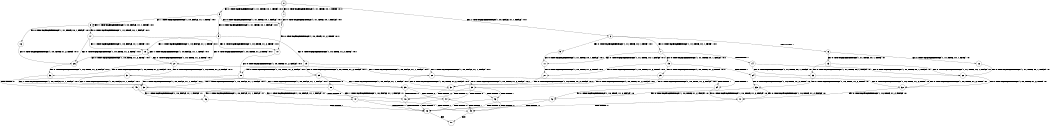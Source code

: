 digraph BCG {
size = "7, 10.5";
center = TRUE;
node [shape = circle];
0 [peripheries = 2];
0 -> 1 [label = "EX !0 !ATOMIC_EXCH_BRANCH (1, +1, TRUE, +0, 1, TRUE) !:0:1:"];
0 -> 2 [label = "EX !1 !ATOMIC_EXCH_BRANCH (1, +0, FALSE, +1, 1, FALSE) !:0:1:"];
0 -> 3 [label = "EX !0 !ATOMIC_EXCH_BRANCH (1, +1, TRUE, +0, 1, TRUE) !:0:1:"];
1 -> 4 [label = "EX !0 !ATOMIC_EXCH_BRANCH (1, +1, TRUE, +0, 1, FALSE) !:0:1:"];
2 -> 5 [label = "EX !0 !ATOMIC_EXCH_BRANCH (1, +1, TRUE, +0, 1, TRUE) !:0:1:"];
2 -> 6 [label = "TERMINATE !1"];
2 -> 7 [label = "EX !0 !ATOMIC_EXCH_BRANCH (1, +1, TRUE, +0, 1, TRUE) !:0:1:"];
3 -> 4 [label = "EX !0 !ATOMIC_EXCH_BRANCH (1, +1, TRUE, +0, 1, FALSE) !:0:1:"];
3 -> 8 [label = "EX !1 !ATOMIC_EXCH_BRANCH (1, +0, FALSE, +1, 1, TRUE) !:0:1:"];
3 -> 9 [label = "EX !0 !ATOMIC_EXCH_BRANCH (1, +1, TRUE, +0, 1, FALSE) !:0:1:"];
4 -> 10 [label = "EX !0 !ATOMIC_EXCH_BRANCH (1, +0, TRUE, +1, 2, TRUE) !:0:1:"];
5 -> 11 [label = "EX !0 !ATOMIC_EXCH_BRANCH (1, +1, TRUE, +0, 1, FALSE) !:0:1:"];
6 -> 12 [label = "EX !0 !ATOMIC_EXCH_BRANCH (1, +1, TRUE, +0, 1, TRUE) !:0:"];
6 -> 13 [label = "EX !0 !ATOMIC_EXCH_BRANCH (1, +1, TRUE, +0, 1, TRUE) !:0:"];
7 -> 11 [label = "EX !0 !ATOMIC_EXCH_BRANCH (1, +1, TRUE, +0, 1, FALSE) !:0:1:"];
7 -> 14 [label = "TERMINATE !1"];
7 -> 15 [label = "EX !0 !ATOMIC_EXCH_BRANCH (1, +1, TRUE, +0, 1, FALSE) !:0:1:"];
8 -> 16 [label = "EX !0 !ATOMIC_EXCH_BRANCH (1, +1, TRUE, +0, 1, FALSE) !:0:1:"];
8 -> 8 [label = "EX !1 !ATOMIC_EXCH_BRANCH (1, +0, FALSE, +1, 1, TRUE) !:0:1:"];
8 -> 17 [label = "EX !0 !ATOMIC_EXCH_BRANCH (1, +1, TRUE, +0, 1, FALSE) !:0:1:"];
9 -> 10 [label = "EX !0 !ATOMIC_EXCH_BRANCH (1, +0, TRUE, +1, 2, TRUE) !:0:1:"];
9 -> 18 [label = "EX !1 !ATOMIC_EXCH_BRANCH (1, +0, FALSE, +1, 1, TRUE) !:0:1:"];
9 -> 19 [label = "EX !0 !ATOMIC_EXCH_BRANCH (1, +0, TRUE, +1, 2, TRUE) !:0:1:"];
10 -> 20 [label = "EX !0 !ATOMIC_EXCH_BRANCH (1, +0, TRUE, +1, 2, FALSE) !:0:1:"];
11 -> 21 [label = "EX !0 !ATOMIC_EXCH_BRANCH (1, +0, TRUE, +1, 2, TRUE) !:0:1:"];
12 -> 22 [label = "EX !0 !ATOMIC_EXCH_BRANCH (1, +1, TRUE, +0, 1, FALSE) !:0:"];
13 -> 22 [label = "EX !0 !ATOMIC_EXCH_BRANCH (1, +1, TRUE, +0, 1, FALSE) !:0:"];
13 -> 23 [label = "EX !0 !ATOMIC_EXCH_BRANCH (1, +1, TRUE, +0, 1, FALSE) !:0:"];
14 -> 22 [label = "EX !0 !ATOMIC_EXCH_BRANCH (1, +1, TRUE, +0, 1, FALSE) !:0:"];
14 -> 23 [label = "EX !0 !ATOMIC_EXCH_BRANCH (1, +1, TRUE, +0, 1, FALSE) !:0:"];
15 -> 21 [label = "EX !0 !ATOMIC_EXCH_BRANCH (1, +0, TRUE, +1, 2, TRUE) !:0:1:"];
15 -> 24 [label = "TERMINATE !1"];
15 -> 25 [label = "EX !0 !ATOMIC_EXCH_BRANCH (1, +0, TRUE, +1, 2, TRUE) !:0:1:"];
16 -> 26 [label = "EX !0 !ATOMIC_EXCH_BRANCH (1, +0, TRUE, +1, 2, TRUE) !:0:1:"];
17 -> 26 [label = "EX !0 !ATOMIC_EXCH_BRANCH (1, +0, TRUE, +1, 2, TRUE) !:0:1:"];
17 -> 18 [label = "EX !1 !ATOMIC_EXCH_BRANCH (1, +0, FALSE, +1, 1, TRUE) !:0:1:"];
17 -> 27 [label = "EX !0 !ATOMIC_EXCH_BRANCH (1, +0, TRUE, +1, 2, TRUE) !:0:1:"];
18 -> 26 [label = "EX !0 !ATOMIC_EXCH_BRANCH (1, +0, TRUE, +1, 2, TRUE) !:0:1:"];
18 -> 18 [label = "EX !1 !ATOMIC_EXCH_BRANCH (1, +0, FALSE, +1, 1, TRUE) !:0:1:"];
18 -> 27 [label = "EX !0 !ATOMIC_EXCH_BRANCH (1, +0, TRUE, +1, 2, TRUE) !:0:1:"];
19 -> 20 [label = "EX !0 !ATOMIC_EXCH_BRANCH (1, +0, TRUE, +1, 2, FALSE) !:0:1:"];
19 -> 28 [label = "EX !1 !ATOMIC_EXCH_BRANCH (1, +0, FALSE, +1, 1, FALSE) !:0:1:"];
19 -> 29 [label = "EX !0 !ATOMIC_EXCH_BRANCH (1, +0, TRUE, +1, 2, FALSE) !:0:1:"];
20 -> 30 [label = "EX !1 !ATOMIC_EXCH_BRANCH (1, +0, FALSE, +1, 1, FALSE) !:0:1:"];
21 -> 31 [label = "EX !0 !ATOMIC_EXCH_BRANCH (1, +0, TRUE, +1, 2, FALSE) !:0:1:"];
22 -> 32 [label = "EX !0 !ATOMIC_EXCH_BRANCH (1, +0, TRUE, +1, 2, TRUE) !:0:"];
23 -> 32 [label = "EX !0 !ATOMIC_EXCH_BRANCH (1, +0, TRUE, +1, 2, TRUE) !:0:"];
23 -> 33 [label = "EX !0 !ATOMIC_EXCH_BRANCH (1, +0, TRUE, +1, 2, TRUE) !:0:"];
24 -> 32 [label = "EX !0 !ATOMIC_EXCH_BRANCH (1, +0, TRUE, +1, 2, TRUE) !:0:"];
24 -> 33 [label = "EX !0 !ATOMIC_EXCH_BRANCH (1, +0, TRUE, +1, 2, TRUE) !:0:"];
25 -> 31 [label = "EX !0 !ATOMIC_EXCH_BRANCH (1, +0, TRUE, +1, 2, FALSE) !:0:1:"];
25 -> 34 [label = "TERMINATE !1"];
25 -> 35 [label = "EX !0 !ATOMIC_EXCH_BRANCH (1, +0, TRUE, +1, 2, FALSE) !:0:1:"];
26 -> 36 [label = "EX !0 !ATOMIC_EXCH_BRANCH (1, +0, TRUE, +1, 2, FALSE) !:0:1:"];
27 -> 36 [label = "EX !0 !ATOMIC_EXCH_BRANCH (1, +0, TRUE, +1, 2, FALSE) !:0:1:"];
27 -> 28 [label = "EX !1 !ATOMIC_EXCH_BRANCH (1, +0, FALSE, +1, 1, FALSE) !:0:1:"];
27 -> 37 [label = "EX !0 !ATOMIC_EXCH_BRANCH (1, +0, TRUE, +1, 2, FALSE) !:0:1:"];
28 -> 31 [label = "EX !0 !ATOMIC_EXCH_BRANCH (1, +0, TRUE, +1, 2, FALSE) !:0:1:"];
28 -> 34 [label = "TERMINATE !1"];
28 -> 35 [label = "EX !0 !ATOMIC_EXCH_BRANCH (1, +0, TRUE, +1, 2, FALSE) !:0:1:"];
29 -> 30 [label = "EX !1 !ATOMIC_EXCH_BRANCH (1, +0, FALSE, +1, 1, FALSE) !:0:1:"];
29 -> 38 [label = "TERMINATE !0"];
29 -> 39 [label = "EX !1 !ATOMIC_EXCH_BRANCH (1, +0, FALSE, +1, 1, FALSE) !:0:1:"];
30 -> 40 [label = "TERMINATE !0"];
31 -> 40 [label = "TERMINATE !0"];
32 -> 41 [label = "EX !0 !ATOMIC_EXCH_BRANCH (1, +0, TRUE, +1, 2, FALSE) !:0:"];
33 -> 41 [label = "EX !0 !ATOMIC_EXCH_BRANCH (1, +0, TRUE, +1, 2, FALSE) !:0:"];
33 -> 42 [label = "EX !0 !ATOMIC_EXCH_BRANCH (1, +0, TRUE, +1, 2, FALSE) !:0:"];
34 -> 41 [label = "EX !0 !ATOMIC_EXCH_BRANCH (1, +0, TRUE, +1, 2, FALSE) !:0:"];
34 -> 42 [label = "EX !0 !ATOMIC_EXCH_BRANCH (1, +0, TRUE, +1, 2, FALSE) !:0:"];
35 -> 40 [label = "TERMINATE !0"];
35 -> 43 [label = "TERMINATE !1"];
35 -> 44 [label = "TERMINATE !0"];
36 -> 30 [label = "EX !1 !ATOMIC_EXCH_BRANCH (1, +0, FALSE, +1, 1, FALSE) !:0:1:"];
37 -> 30 [label = "EX !1 !ATOMIC_EXCH_BRANCH (1, +0, FALSE, +1, 1, FALSE) !:0:1:"];
37 -> 45 [label = "TERMINATE !0"];
37 -> 39 [label = "EX !1 !ATOMIC_EXCH_BRANCH (1, +0, FALSE, +1, 1, FALSE) !:0:1:"];
38 -> 46 [label = "EX !1 !ATOMIC_EXCH_BRANCH (1, +0, FALSE, +1, 1, FALSE) !:1:"];
38 -> 47 [label = "EX !1 !ATOMIC_EXCH_BRANCH (1, +0, FALSE, +1, 1, FALSE) !:1:"];
39 -> 40 [label = "TERMINATE !0"];
39 -> 43 [label = "TERMINATE !1"];
39 -> 44 [label = "TERMINATE !0"];
40 -> 48 [label = "TERMINATE !1"];
41 -> 48 [label = "TERMINATE !0"];
42 -> 48 [label = "TERMINATE !0"];
42 -> 49 [label = "TERMINATE !0"];
43 -> 48 [label = "TERMINATE !0"];
43 -> 49 [label = "TERMINATE !0"];
44 -> 48 [label = "TERMINATE !1"];
44 -> 49 [label = "TERMINATE !1"];
45 -> 46 [label = "EX !1 !ATOMIC_EXCH_BRANCH (1, +0, FALSE, +1, 1, FALSE) !:1:"];
45 -> 47 [label = "EX !1 !ATOMIC_EXCH_BRANCH (1, +0, FALSE, +1, 1, FALSE) !:1:"];
46 -> 48 [label = "TERMINATE !1"];
47 -> 48 [label = "TERMINATE !1"];
47 -> 49 [label = "TERMINATE !1"];
48 -> 50 [label = "exit"];
49 -> 50 [label = "exit"];
}
